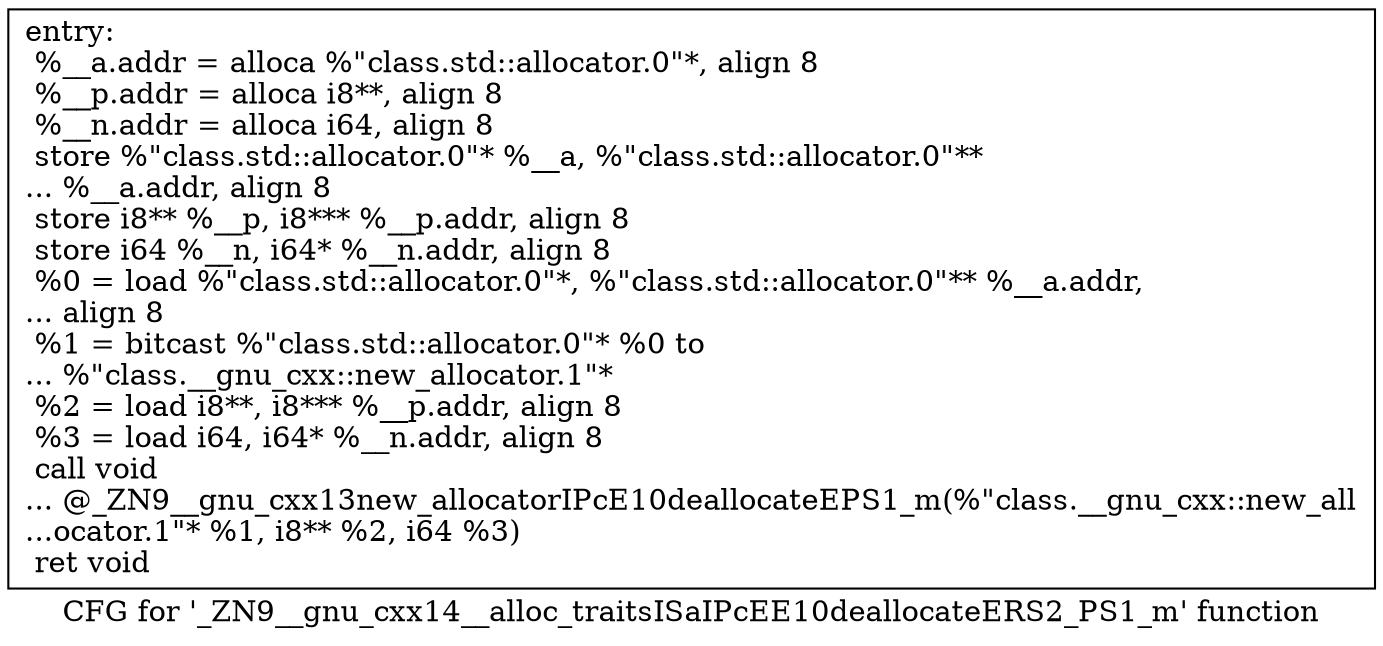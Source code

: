 digraph "CFG for '_ZN9__gnu_cxx14__alloc_traitsISaIPcEE10deallocateERS2_PS1_m' function" {
	label="CFG for '_ZN9__gnu_cxx14__alloc_traitsISaIPcEE10deallocateERS2_PS1_m' function";

	Node0x6b87510 [shape=record,label="{entry:\l  %__a.addr = alloca %\"class.std::allocator.0\"*, align 8\l  %__p.addr = alloca i8**, align 8\l  %__n.addr = alloca i64, align 8\l  store %\"class.std::allocator.0\"* %__a, %\"class.std::allocator.0\"**\l... %__a.addr, align 8\l  store i8** %__p, i8*** %__p.addr, align 8\l  store i64 %__n, i64* %__n.addr, align 8\l  %0 = load %\"class.std::allocator.0\"*, %\"class.std::allocator.0\"** %__a.addr,\l... align 8\l  %1 = bitcast %\"class.std::allocator.0\"* %0 to\l... %\"class.__gnu_cxx::new_allocator.1\"*\l  %2 = load i8**, i8*** %__p.addr, align 8\l  %3 = load i64, i64* %__n.addr, align 8\l  call void\l... @_ZN9__gnu_cxx13new_allocatorIPcE10deallocateEPS1_m(%\"class.__gnu_cxx::new_all\l...ocator.1\"* %1, i8** %2, i64 %3)\l  ret void\l}"];
}
